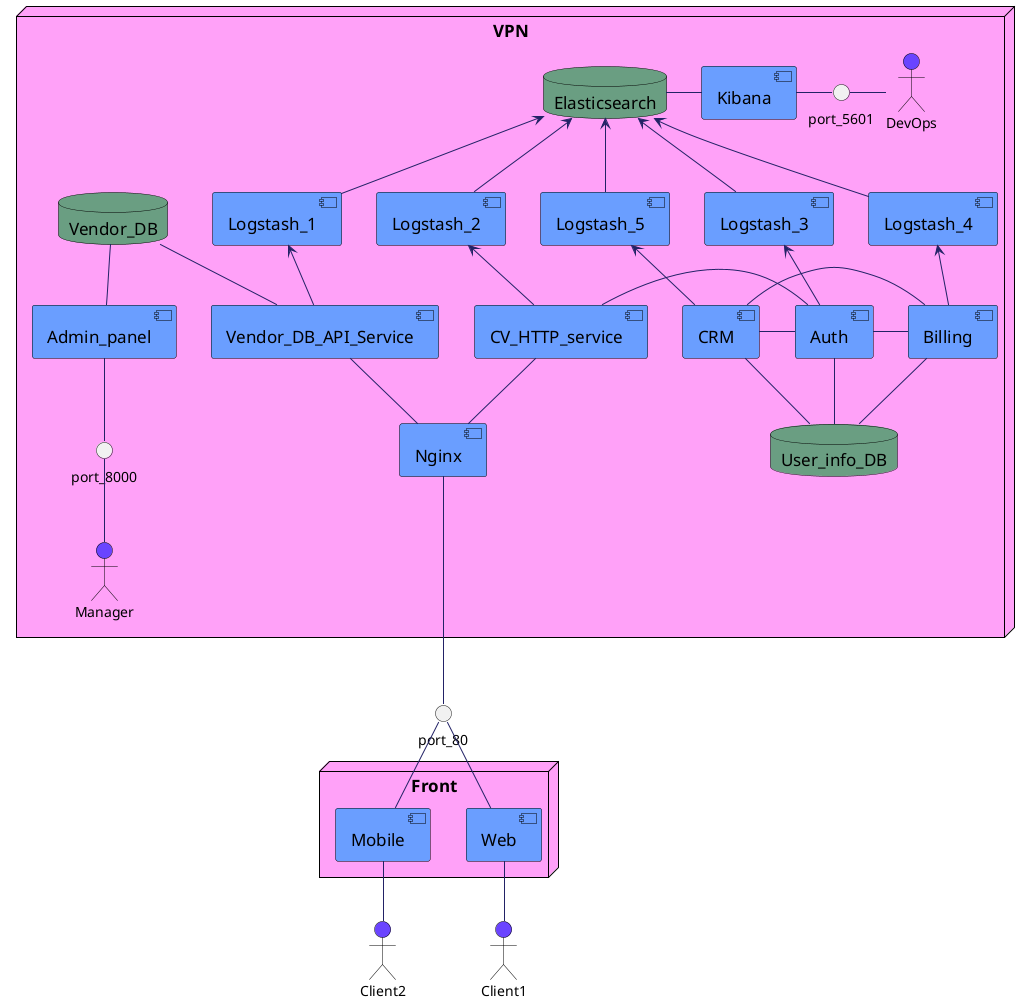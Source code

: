 @startuml
skinparam component {
    FontColor          black
    AttributeFontColor black
    FontSize           17
    AttributeFontSize  15
    AttributeFontname  Droid Sans Mono
    BackgroundColor    #6A9EFF
    BorderColor        black
    ArrowColor         #222266
}

skinparam database {
    FontColor          black
    AttributeFontColor black
    FontSize           17
    AttributeFontSize  15
    AttributeFontname  Droid Sans Mono
    BackgroundColor    #6A9E82
    BorderColor        black
    ArrowColor         #222266
}

skinparam actor {
    BackgroundColor    #6A44ff
    BorderColor        black
    ArrowColor         #222266
}

skinparam node {
    FontColor          black
    AttributeFontColor black
    FontSize           17
    AttributeFontSize  15
    AttributeFontname  Droid Sans Mono
    BackgroundColor    #FFA1F8
    BorderColor        black
    ArrowColor         #222266
}

node "VPN"{
    database Elasticsearch
    database Vendor_DB
    database User_info_DB

    component Logstash_1
    component Logstash_2
    component Logstash_3
    component Logstash_4
    component Logstash_5

    component Kibana
    component Admin_panel
    component Vendor_DB_API_Service
    component CV_HTTP_service
    component Nginx
    component Auth
    component Billing
    component CRM

    interface port_8000
    interface port_5601

    actor Manager
    actor DevOps

    Admin_panel -up- Vendor_DB
    Admin_panel -down- port_8000

    Vendor_DB_API_Service -up- Vendor_DB
    Vendor_DB_API_Service -down- Nginx
    Vendor_DB_API_Service -up-> Logstash_1

    CV_HTTP_service -down- Nginx
    CV_HTTP_service -right- Auth
    CV_HTTP_service -up-> Logstash_2

    Auth -down- User_info_DB
    Auth -right- Billing
    Auth -left- CRM
    Auth -up-> Logstash_3

    Billing -down- User_info_DB
    Billing -up-> Logstash_4

    CRM -down- User_info_DB
    CRM -right- Billing
    CRM -up-> Logstash_5

    Logstash_1 -up-> Elasticsearch
    Logstash_2 -up-> Elasticsearch
    Logstash_3 -up-> Elasticsearch
    Logstash_4 -up-> Elasticsearch
    Logstash_5 -up-> Elasticsearch

    Elasticsearch -right- Kibana

    Kibana -right- port_5601

    DevOps -left- port_5601

    Manager -up- port_8000
}

interface port_80
port_80 -up-- Nginx


node "Front"{
    [Web] -up- port_80
    [Mobile] -up- port_80
}

actor Client1
actor Client2

Client1 -up- Web
Client2 -up- Mobile
@enduml
